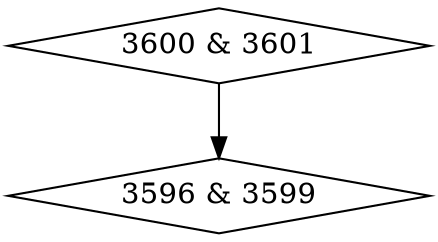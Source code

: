 digraph {
0 [label = "3596 & 3599", shape = diamond];
1 [label = "3600 & 3601", shape = diamond];
1->0;
}
